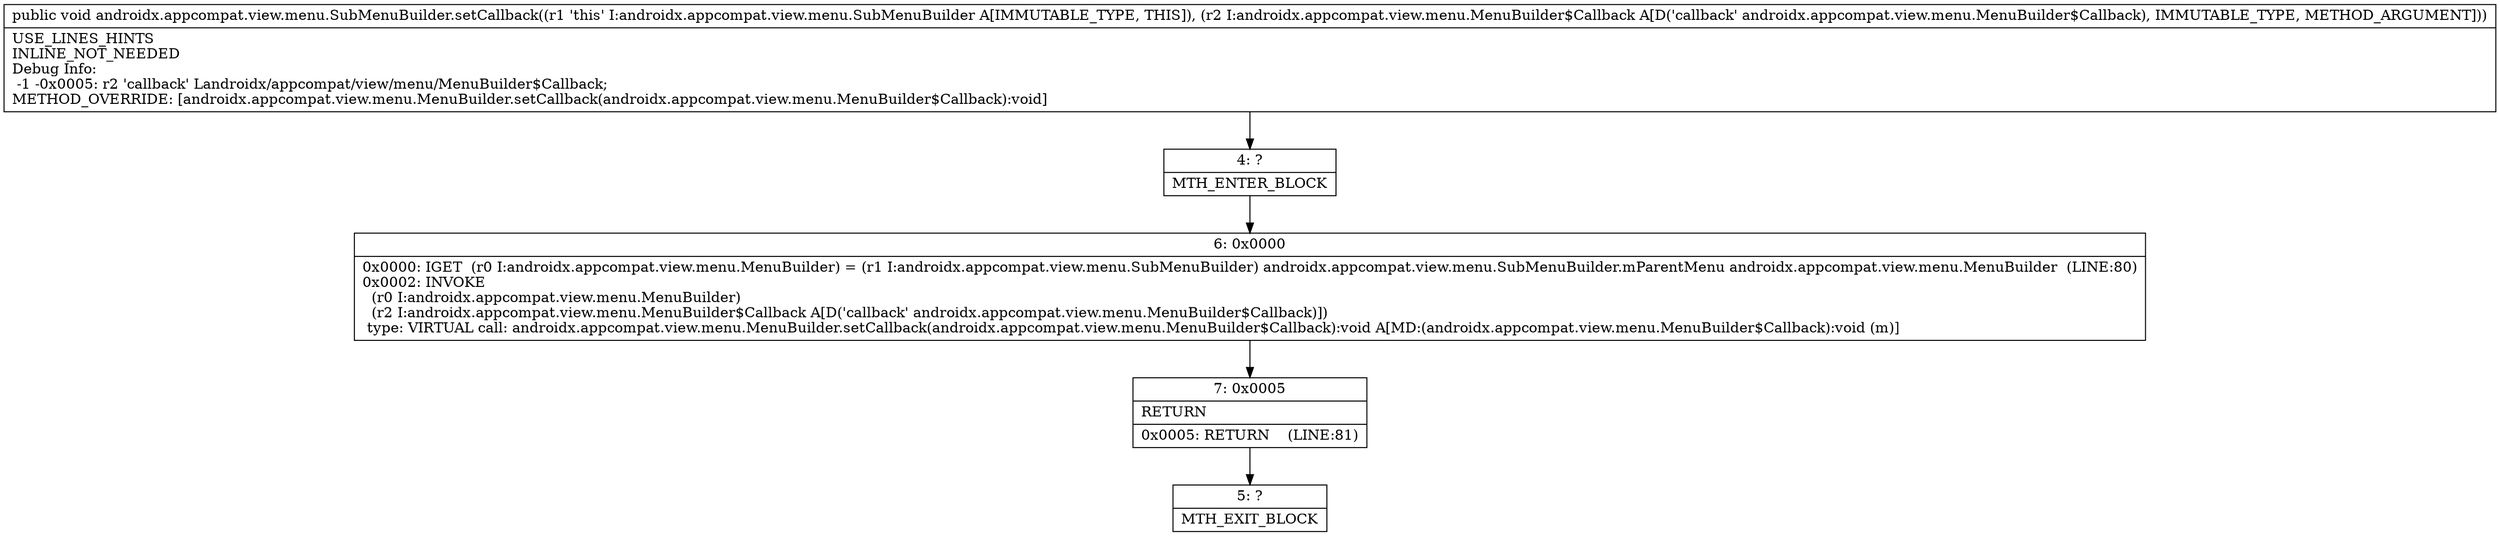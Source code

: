 digraph "CFG forandroidx.appcompat.view.menu.SubMenuBuilder.setCallback(Landroidx\/appcompat\/view\/menu\/MenuBuilder$Callback;)V" {
Node_4 [shape=record,label="{4\:\ ?|MTH_ENTER_BLOCK\l}"];
Node_6 [shape=record,label="{6\:\ 0x0000|0x0000: IGET  (r0 I:androidx.appcompat.view.menu.MenuBuilder) = (r1 I:androidx.appcompat.view.menu.SubMenuBuilder) androidx.appcompat.view.menu.SubMenuBuilder.mParentMenu androidx.appcompat.view.menu.MenuBuilder  (LINE:80)\l0x0002: INVOKE  \l  (r0 I:androidx.appcompat.view.menu.MenuBuilder)\l  (r2 I:androidx.appcompat.view.menu.MenuBuilder$Callback A[D('callback' androidx.appcompat.view.menu.MenuBuilder$Callback)])\l type: VIRTUAL call: androidx.appcompat.view.menu.MenuBuilder.setCallback(androidx.appcompat.view.menu.MenuBuilder$Callback):void A[MD:(androidx.appcompat.view.menu.MenuBuilder$Callback):void (m)]\l}"];
Node_7 [shape=record,label="{7\:\ 0x0005|RETURN\l|0x0005: RETURN    (LINE:81)\l}"];
Node_5 [shape=record,label="{5\:\ ?|MTH_EXIT_BLOCK\l}"];
MethodNode[shape=record,label="{public void androidx.appcompat.view.menu.SubMenuBuilder.setCallback((r1 'this' I:androidx.appcompat.view.menu.SubMenuBuilder A[IMMUTABLE_TYPE, THIS]), (r2 I:androidx.appcompat.view.menu.MenuBuilder$Callback A[D('callback' androidx.appcompat.view.menu.MenuBuilder$Callback), IMMUTABLE_TYPE, METHOD_ARGUMENT]))  | USE_LINES_HINTS\lINLINE_NOT_NEEDED\lDebug Info:\l  \-1 \-0x0005: r2 'callback' Landroidx\/appcompat\/view\/menu\/MenuBuilder$Callback;\lMETHOD_OVERRIDE: [androidx.appcompat.view.menu.MenuBuilder.setCallback(androidx.appcompat.view.menu.MenuBuilder$Callback):void]\l}"];
MethodNode -> Node_4;Node_4 -> Node_6;
Node_6 -> Node_7;
Node_7 -> Node_5;
}

